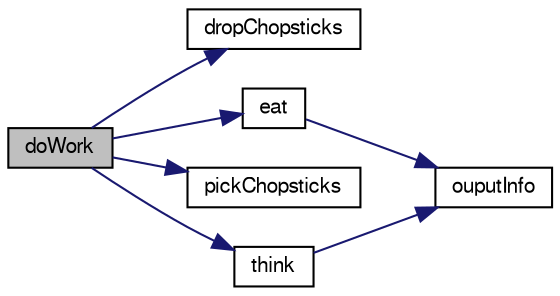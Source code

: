 digraph G
{
  edge [fontname="FreeSans",fontsize="10",labelfontname="FreeSans",labelfontsize="10"];
  node [fontname="FreeSans",fontsize="10",shape=record];
  rankdir=LR;
  Node1 [label="doWork",height=0.2,width=0.4,color="black", fillcolor="grey75", style="filled" fontcolor="black"];
  Node1 -> Node2 [color="midnightblue",fontsize="10",style="solid"];
  Node2 [label="dropChopsticks",height=0.2,width=0.4,color="black", fillcolor="white", style="filled",URL="$phil_deadlock_8cpp.html#a4e7c2845304b2afd0c233228944513e0"];
  Node1 -> Node3 [color="midnightblue",fontsize="10",style="solid"];
  Node3 [label="eat",height=0.2,width=0.4,color="black", fillcolor="white", style="filled",URL="$phil_deadlock_8cpp.html#ace7cb1cb5779c043183051e234bb8bb0"];
  Node3 -> Node4 [color="midnightblue",fontsize="10",style="solid"];
  Node4 [label="ouputInfo",height=0.2,width=0.4,color="black", fillcolor="white", style="filled",URL="$phil_deadlock_8cpp.html#a9d41299e9bf762ac1e8d0f7b599ede3b"];
  Node1 -> Node5 [color="midnightblue",fontsize="10",style="solid"];
  Node5 [label="pickChopsticks",height=0.2,width=0.4,color="black", fillcolor="white", style="filled",URL="$phil_deadlock_8cpp.html#a2152bc178902b1379f99dd18405dae37"];
  Node1 -> Node6 [color="midnightblue",fontsize="10",style="solid"];
  Node6 [label="think",height=0.2,width=0.4,color="black", fillcolor="white", style="filled",URL="$phil_deadlock_8cpp.html#ae005d6610a6082f1f77053d0c55b196a"];
  Node6 -> Node4 [color="midnightblue",fontsize="10",style="solid"];
}
